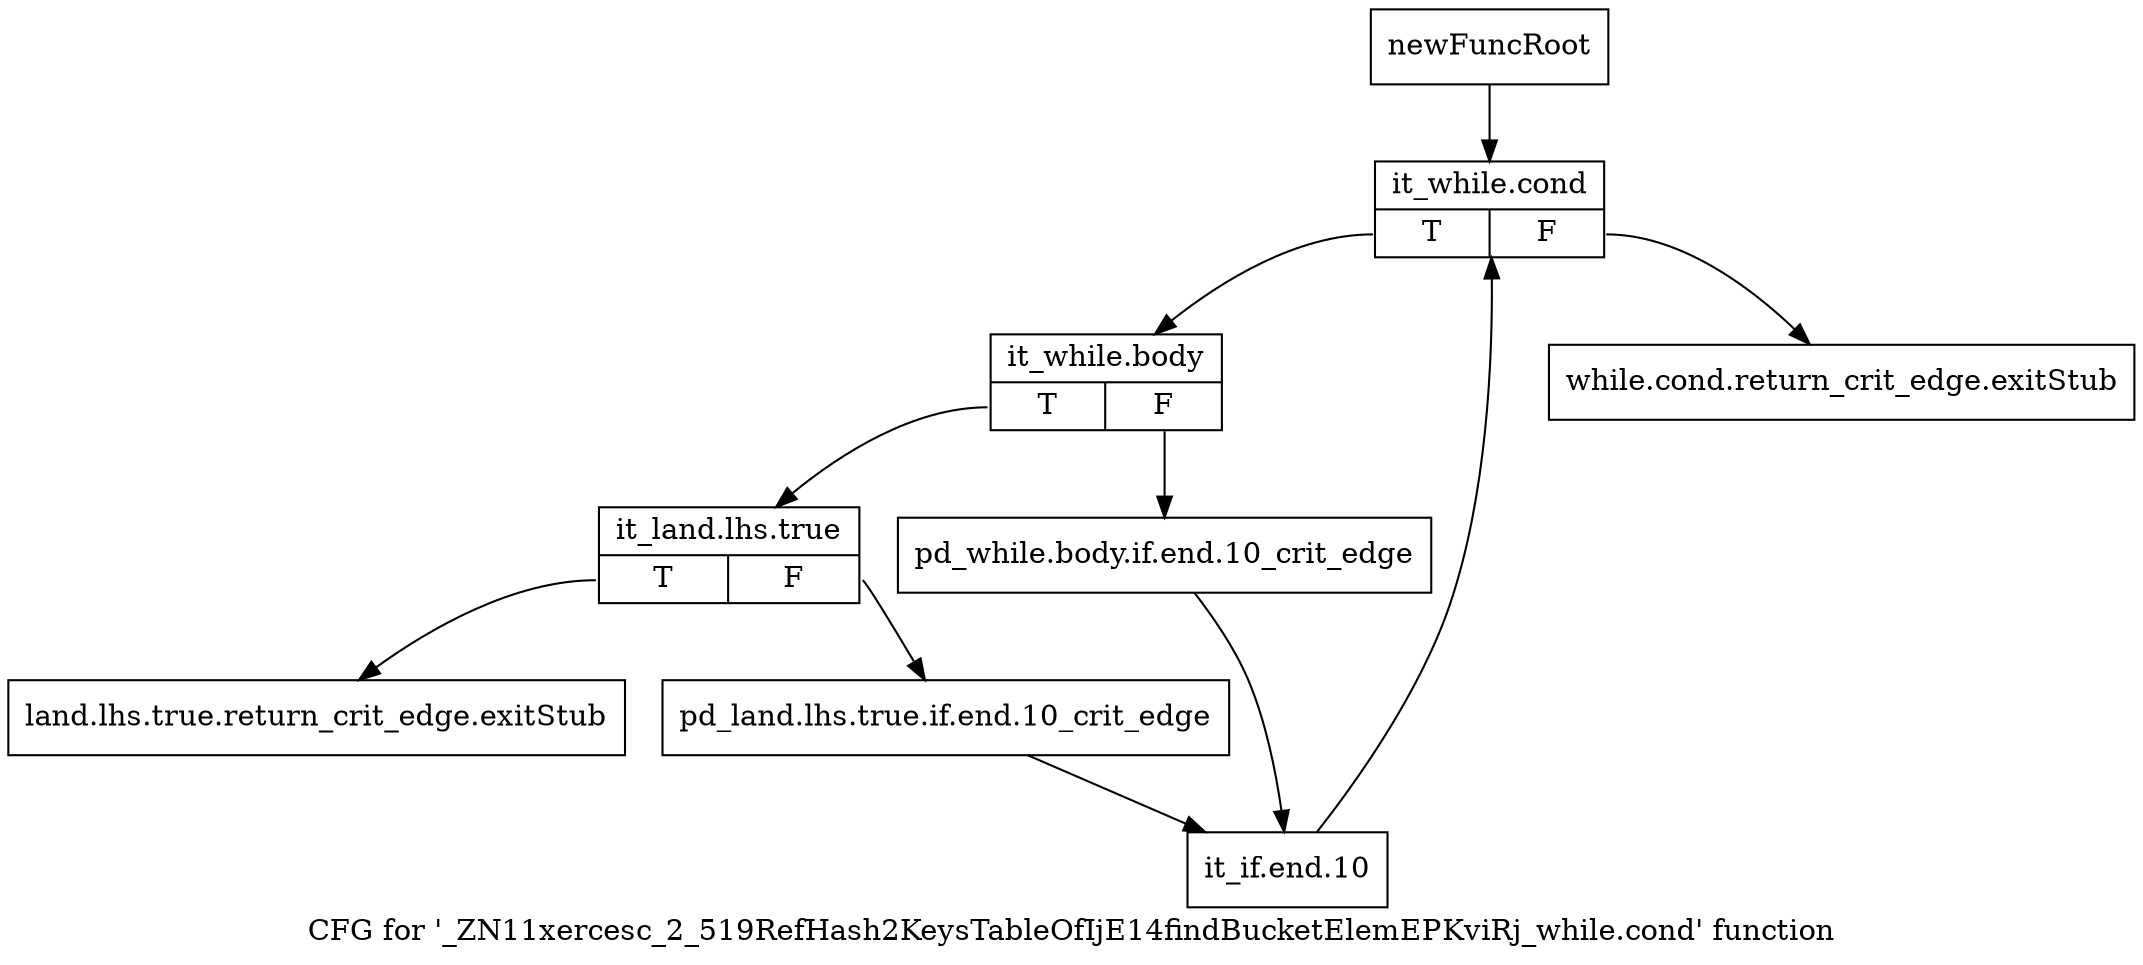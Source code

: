 digraph "CFG for '_ZN11xercesc_2_519RefHash2KeysTableOfIjE14findBucketElemEPKviRj_while.cond' function" {
	label="CFG for '_ZN11xercesc_2_519RefHash2KeysTableOfIjE14findBucketElemEPKviRj_while.cond' function";

	Node0x98d04a0 [shape=record,label="{newFuncRoot}"];
	Node0x98d04a0 -> Node0x98d0590;
	Node0x98d04f0 [shape=record,label="{while.cond.return_crit_edge.exitStub}"];
	Node0x98d0540 [shape=record,label="{land.lhs.true.return_crit_edge.exitStub}"];
	Node0x98d0590 [shape=record,label="{it_while.cond|{<s0>T|<s1>F}}"];
	Node0x98d0590:s0 -> Node0x98d05e0;
	Node0x98d0590:s1 -> Node0x98d04f0;
	Node0x98d05e0 [shape=record,label="{it_while.body|{<s0>T|<s1>F}}"];
	Node0x98d05e0:s0 -> Node0x98d0680;
	Node0x98d05e0:s1 -> Node0x98d0630;
	Node0x98d0630 [shape=record,label="{pd_while.body.if.end.10_crit_edge}"];
	Node0x98d0630 -> Node0x98d0720;
	Node0x98d0680 [shape=record,label="{it_land.lhs.true|{<s0>T|<s1>F}}"];
	Node0x98d0680:s0 -> Node0x98d0540;
	Node0x98d0680:s1 -> Node0x98d06d0;
	Node0x98d06d0 [shape=record,label="{pd_land.lhs.true.if.end.10_crit_edge}"];
	Node0x98d06d0 -> Node0x98d0720;
	Node0x98d0720 [shape=record,label="{it_if.end.10}"];
	Node0x98d0720 -> Node0x98d0590;
}
